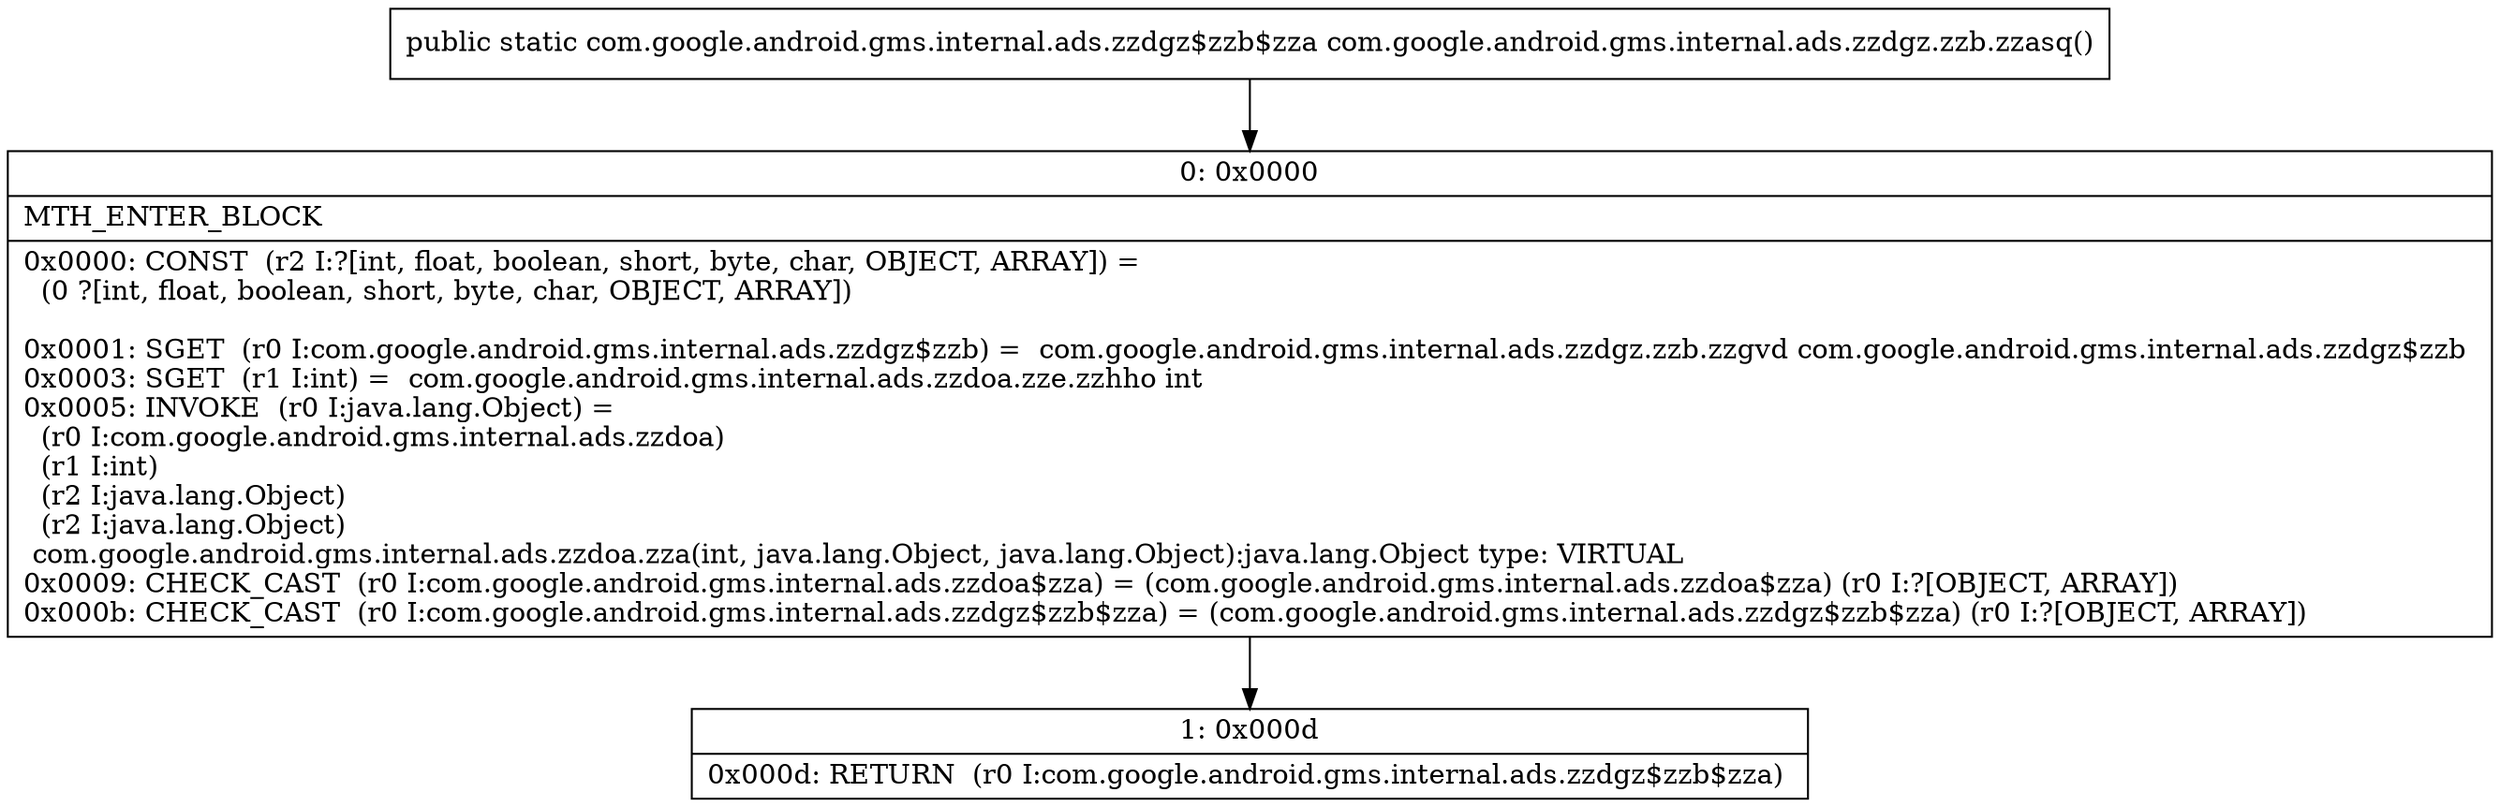 digraph "CFG forcom.google.android.gms.internal.ads.zzdgz.zzb.zzasq()Lcom\/google\/android\/gms\/internal\/ads\/zzdgz$zzb$zza;" {
Node_0 [shape=record,label="{0\:\ 0x0000|MTH_ENTER_BLOCK\l|0x0000: CONST  (r2 I:?[int, float, boolean, short, byte, char, OBJECT, ARRAY]) = \l  (0 ?[int, float, boolean, short, byte, char, OBJECT, ARRAY])\l \l0x0001: SGET  (r0 I:com.google.android.gms.internal.ads.zzdgz$zzb) =  com.google.android.gms.internal.ads.zzdgz.zzb.zzgvd com.google.android.gms.internal.ads.zzdgz$zzb \l0x0003: SGET  (r1 I:int) =  com.google.android.gms.internal.ads.zzdoa.zze.zzhho int \l0x0005: INVOKE  (r0 I:java.lang.Object) = \l  (r0 I:com.google.android.gms.internal.ads.zzdoa)\l  (r1 I:int)\l  (r2 I:java.lang.Object)\l  (r2 I:java.lang.Object)\l com.google.android.gms.internal.ads.zzdoa.zza(int, java.lang.Object, java.lang.Object):java.lang.Object type: VIRTUAL \l0x0009: CHECK_CAST  (r0 I:com.google.android.gms.internal.ads.zzdoa$zza) = (com.google.android.gms.internal.ads.zzdoa$zza) (r0 I:?[OBJECT, ARRAY]) \l0x000b: CHECK_CAST  (r0 I:com.google.android.gms.internal.ads.zzdgz$zzb$zza) = (com.google.android.gms.internal.ads.zzdgz$zzb$zza) (r0 I:?[OBJECT, ARRAY]) \l}"];
Node_1 [shape=record,label="{1\:\ 0x000d|0x000d: RETURN  (r0 I:com.google.android.gms.internal.ads.zzdgz$zzb$zza) \l}"];
MethodNode[shape=record,label="{public static com.google.android.gms.internal.ads.zzdgz$zzb$zza com.google.android.gms.internal.ads.zzdgz.zzb.zzasq() }"];
MethodNode -> Node_0;
Node_0 -> Node_1;
}

